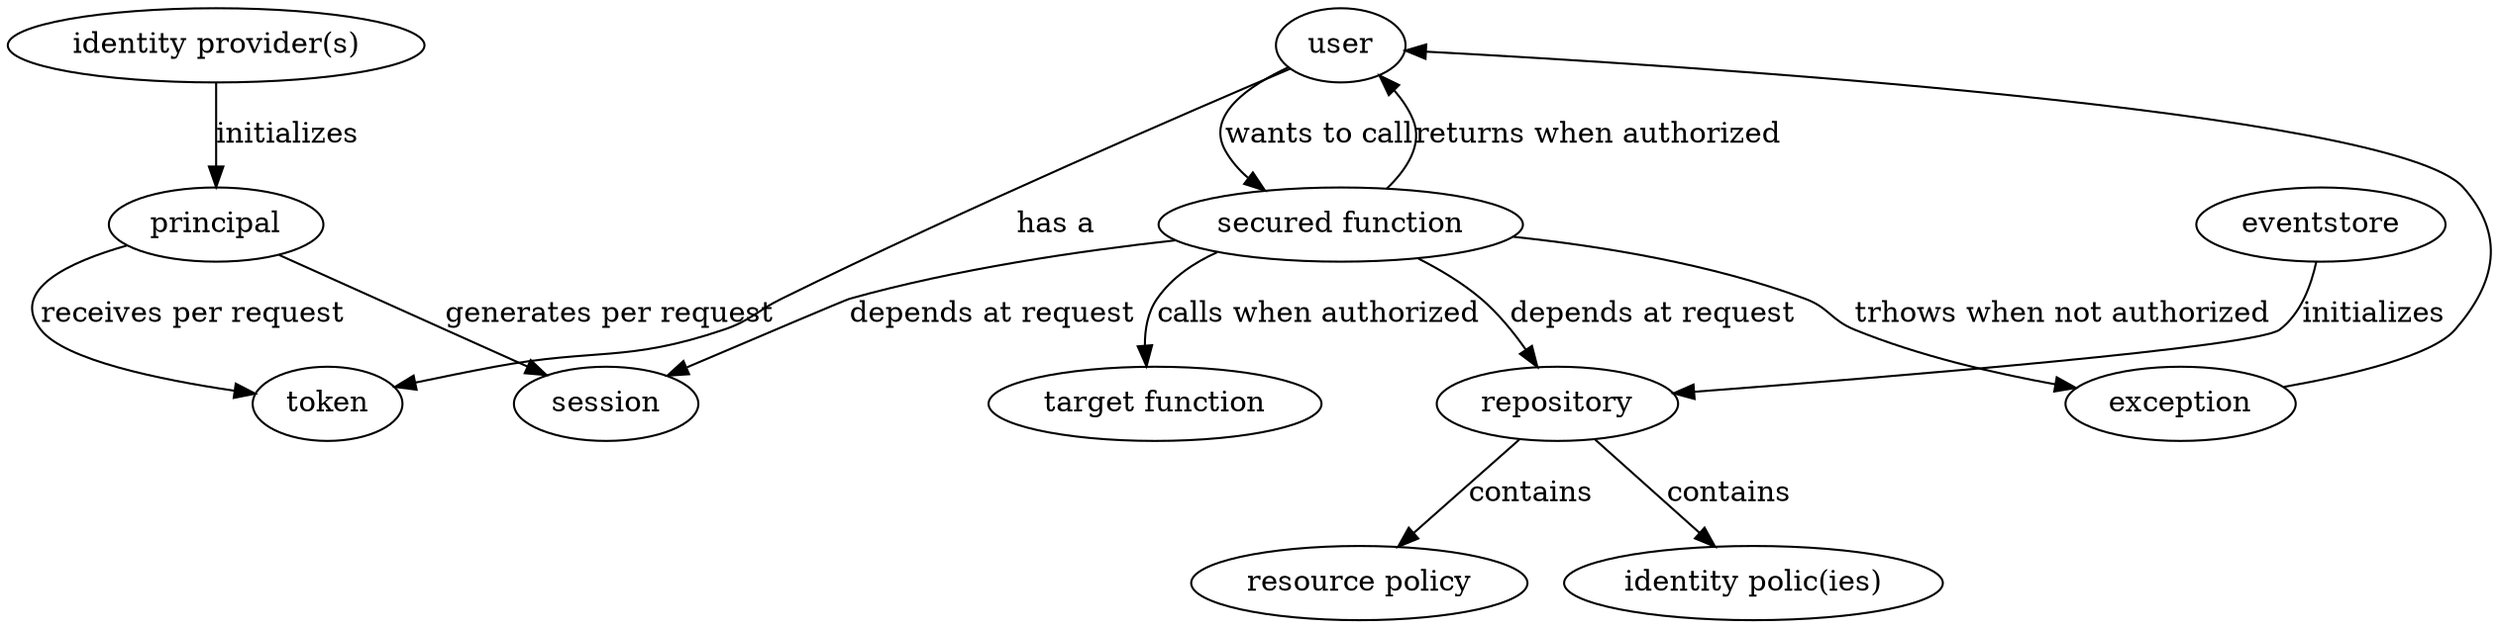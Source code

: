digraph {
  user -> token [label="has a"]
  user -> "secured function" [label="wants to call"]

  "identity provider(s)" -> principal [label="initializes"]
  eventstore -> repository [label="initializes"]

  repository -> "resource policy" [label="contains"]
  repository -> "identity polic(ies)" [label="contains"]

  principal-> token [label="receives per request"]
  principal -> session [label="generates per request"]

  "secured function" -> repository  [label="depends at request"]
  "secured function" -> session [label="depends at request"]
  "secured function" -> "target function" [label="calls when authorized"]

  "secured function" -> user [label="returns when authorized"]
  "secured function" -> exception [label="trhows when not authorized"]
  exception -> user
}